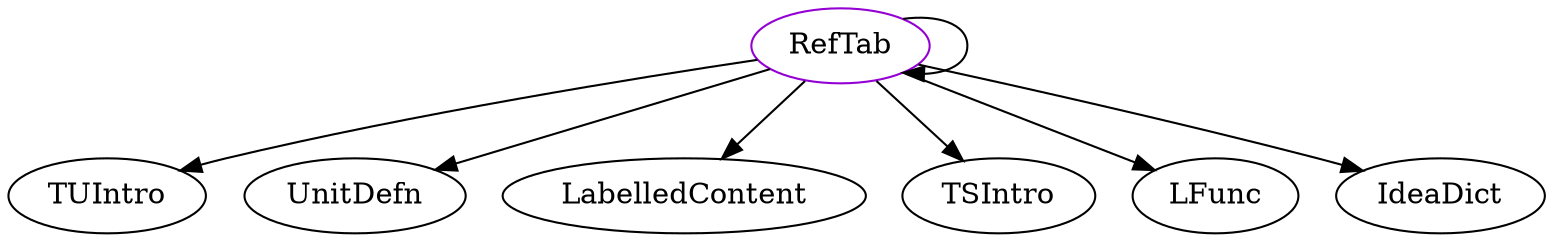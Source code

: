 digraph reftab{
RefTab	[shape=oval, color=darkviolet, label="RefTab"];
RefTab -> RefTab;
RefTab -> TUIntro;
RefTab -> UnitDefn;
RefTab -> LabelledContent;
RefTab -> TSIntro;
RefTab -> LFunc;
RefTab -> IdeaDict;
}
